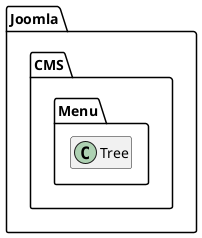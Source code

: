 @startuml
set namespaceSeparator \\
hide members
hide << alias >> circle

class Joomla\\CMS\\Menu\\Tree
@enduml
